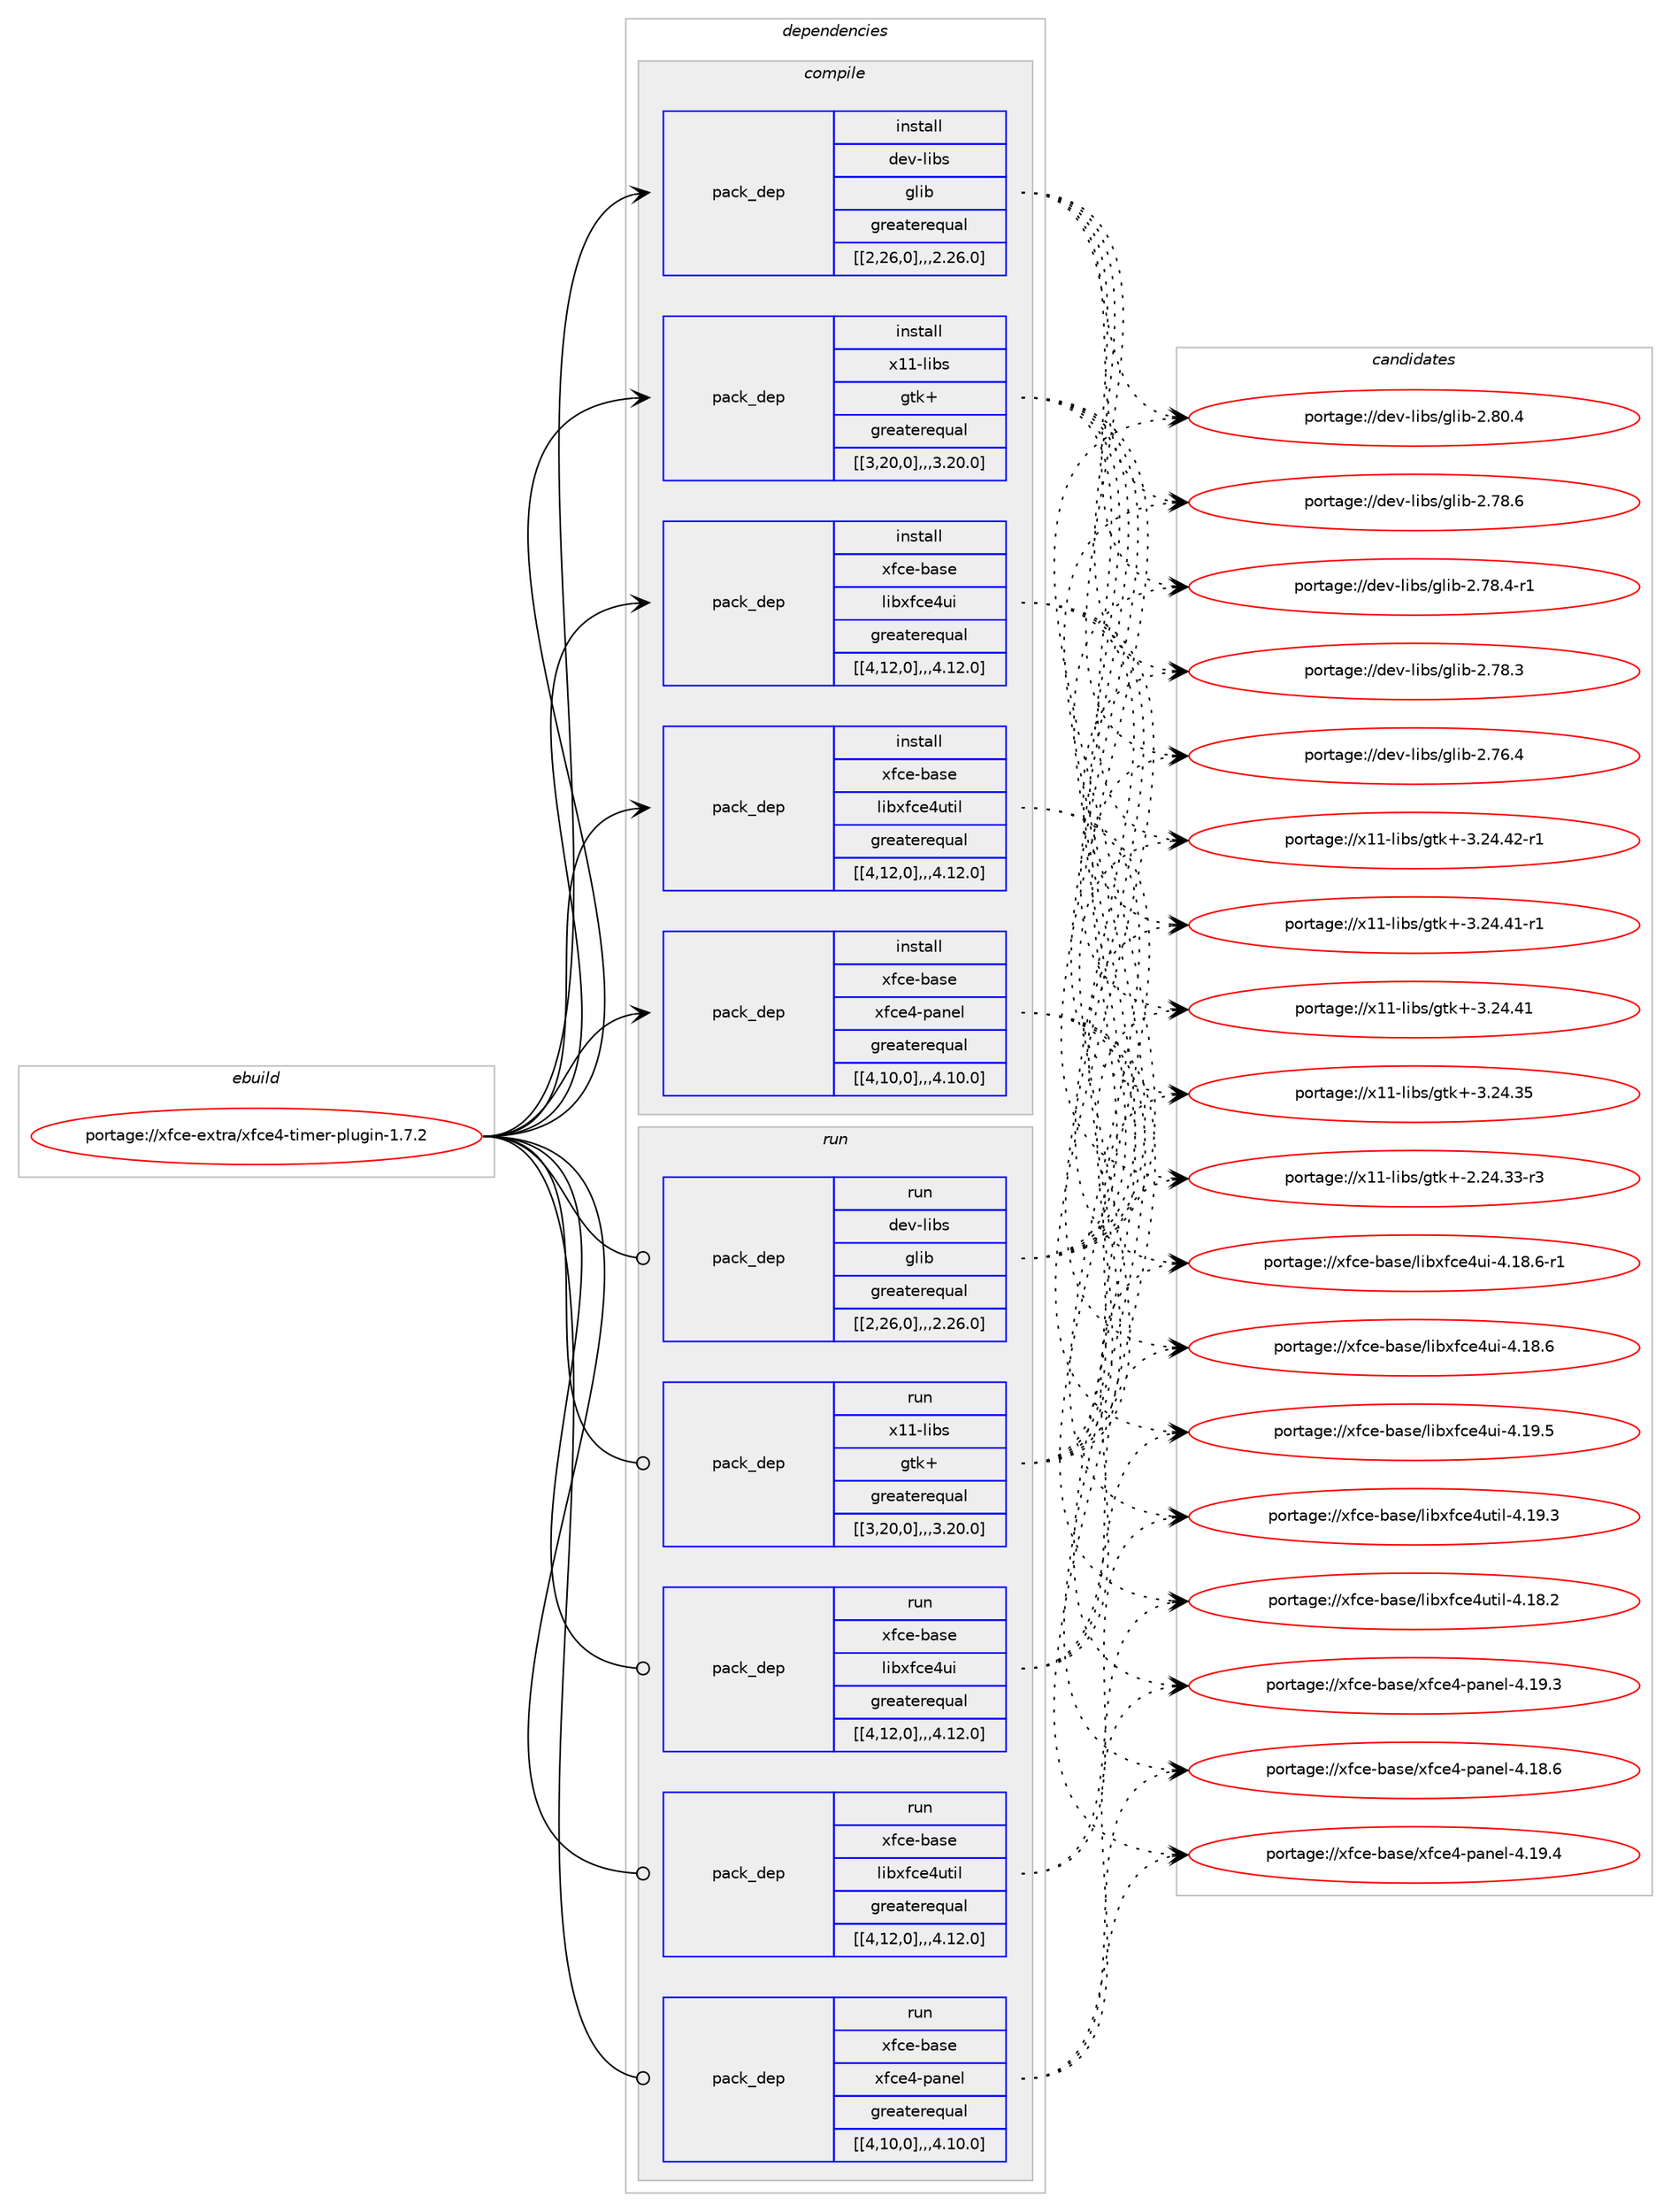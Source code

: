digraph prolog {

# *************
# Graph options
# *************

newrank=true;
concentrate=true;
compound=true;
graph [rankdir=LR,fontname=Helvetica,fontsize=10,ranksep=1.5];#, ranksep=2.5, nodesep=0.2];
edge  [arrowhead=vee];
node  [fontname=Helvetica,fontsize=10];

# **********
# The ebuild
# **********

subgraph cluster_leftcol {
color=gray;
label=<<i>ebuild</i>>;
id [label="portage://xfce-extra/xfce4-timer-plugin-1.7.2", color=red, width=4, href="../xfce-extra/xfce4-timer-plugin-1.7.2.svg"];
}

# ****************
# The dependencies
# ****************

subgraph cluster_midcol {
color=gray;
label=<<i>dependencies</i>>;
subgraph cluster_compile {
fillcolor="#eeeeee";
style=filled;
label=<<i>compile</i>>;
subgraph pack24496 {
dependency37492 [label=<<TABLE BORDER="0" CELLBORDER="1" CELLSPACING="0" CELLPADDING="4" WIDTH="220"><TR><TD ROWSPAN="6" CELLPADDING="30">pack_dep</TD></TR><TR><TD WIDTH="110">install</TD></TR><TR><TD>dev-libs</TD></TR><TR><TD>glib</TD></TR><TR><TD>greaterequal</TD></TR><TR><TD>[[2,26,0],,,2.26.0]</TD></TR></TABLE>>, shape=none, color=blue];
}
id:e -> dependency37492:w [weight=20,style="solid",arrowhead="vee"];
subgraph pack24497 {
dependency37493 [label=<<TABLE BORDER="0" CELLBORDER="1" CELLSPACING="0" CELLPADDING="4" WIDTH="220"><TR><TD ROWSPAN="6" CELLPADDING="30">pack_dep</TD></TR><TR><TD WIDTH="110">install</TD></TR><TR><TD>x11-libs</TD></TR><TR><TD>gtk+</TD></TR><TR><TD>greaterequal</TD></TR><TR><TD>[[3,20,0],,,3.20.0]</TD></TR></TABLE>>, shape=none, color=blue];
}
id:e -> dependency37493:w [weight=20,style="solid",arrowhead="vee"];
subgraph pack24498 {
dependency37494 [label=<<TABLE BORDER="0" CELLBORDER="1" CELLSPACING="0" CELLPADDING="4" WIDTH="220"><TR><TD ROWSPAN="6" CELLPADDING="30">pack_dep</TD></TR><TR><TD WIDTH="110">install</TD></TR><TR><TD>xfce-base</TD></TR><TR><TD>libxfce4ui</TD></TR><TR><TD>greaterequal</TD></TR><TR><TD>[[4,12,0],,,4.12.0]</TD></TR></TABLE>>, shape=none, color=blue];
}
id:e -> dependency37494:w [weight=20,style="solid",arrowhead="vee"];
subgraph pack24499 {
dependency37495 [label=<<TABLE BORDER="0" CELLBORDER="1" CELLSPACING="0" CELLPADDING="4" WIDTH="220"><TR><TD ROWSPAN="6" CELLPADDING="30">pack_dep</TD></TR><TR><TD WIDTH="110">install</TD></TR><TR><TD>xfce-base</TD></TR><TR><TD>libxfce4util</TD></TR><TR><TD>greaterequal</TD></TR><TR><TD>[[4,12,0],,,4.12.0]</TD></TR></TABLE>>, shape=none, color=blue];
}
id:e -> dependency37495:w [weight=20,style="solid",arrowhead="vee"];
subgraph pack24500 {
dependency37496 [label=<<TABLE BORDER="0" CELLBORDER="1" CELLSPACING="0" CELLPADDING="4" WIDTH="220"><TR><TD ROWSPAN="6" CELLPADDING="30">pack_dep</TD></TR><TR><TD WIDTH="110">install</TD></TR><TR><TD>xfce-base</TD></TR><TR><TD>xfce4-panel</TD></TR><TR><TD>greaterequal</TD></TR><TR><TD>[[4,10,0],,,4.10.0]</TD></TR></TABLE>>, shape=none, color=blue];
}
id:e -> dependency37496:w [weight=20,style="solid",arrowhead="vee"];
}
subgraph cluster_compileandrun {
fillcolor="#eeeeee";
style=filled;
label=<<i>compile and run</i>>;
}
subgraph cluster_run {
fillcolor="#eeeeee";
style=filled;
label=<<i>run</i>>;
subgraph pack24501 {
dependency37497 [label=<<TABLE BORDER="0" CELLBORDER="1" CELLSPACING="0" CELLPADDING="4" WIDTH="220"><TR><TD ROWSPAN="6" CELLPADDING="30">pack_dep</TD></TR><TR><TD WIDTH="110">run</TD></TR><TR><TD>dev-libs</TD></TR><TR><TD>glib</TD></TR><TR><TD>greaterequal</TD></TR><TR><TD>[[2,26,0],,,2.26.0]</TD></TR></TABLE>>, shape=none, color=blue];
}
id:e -> dependency37497:w [weight=20,style="solid",arrowhead="odot"];
subgraph pack24502 {
dependency37498 [label=<<TABLE BORDER="0" CELLBORDER="1" CELLSPACING="0" CELLPADDING="4" WIDTH="220"><TR><TD ROWSPAN="6" CELLPADDING="30">pack_dep</TD></TR><TR><TD WIDTH="110">run</TD></TR><TR><TD>x11-libs</TD></TR><TR><TD>gtk+</TD></TR><TR><TD>greaterequal</TD></TR><TR><TD>[[3,20,0],,,3.20.0]</TD></TR></TABLE>>, shape=none, color=blue];
}
id:e -> dependency37498:w [weight=20,style="solid",arrowhead="odot"];
subgraph pack24503 {
dependency37499 [label=<<TABLE BORDER="0" CELLBORDER="1" CELLSPACING="0" CELLPADDING="4" WIDTH="220"><TR><TD ROWSPAN="6" CELLPADDING="30">pack_dep</TD></TR><TR><TD WIDTH="110">run</TD></TR><TR><TD>xfce-base</TD></TR><TR><TD>libxfce4ui</TD></TR><TR><TD>greaterequal</TD></TR><TR><TD>[[4,12,0],,,4.12.0]</TD></TR></TABLE>>, shape=none, color=blue];
}
id:e -> dependency37499:w [weight=20,style="solid",arrowhead="odot"];
subgraph pack24504 {
dependency37500 [label=<<TABLE BORDER="0" CELLBORDER="1" CELLSPACING="0" CELLPADDING="4" WIDTH="220"><TR><TD ROWSPAN="6" CELLPADDING="30">pack_dep</TD></TR><TR><TD WIDTH="110">run</TD></TR><TR><TD>xfce-base</TD></TR><TR><TD>libxfce4util</TD></TR><TR><TD>greaterequal</TD></TR><TR><TD>[[4,12,0],,,4.12.0]</TD></TR></TABLE>>, shape=none, color=blue];
}
id:e -> dependency37500:w [weight=20,style="solid",arrowhead="odot"];
subgraph pack24505 {
dependency37501 [label=<<TABLE BORDER="0" CELLBORDER="1" CELLSPACING="0" CELLPADDING="4" WIDTH="220"><TR><TD ROWSPAN="6" CELLPADDING="30">pack_dep</TD></TR><TR><TD WIDTH="110">run</TD></TR><TR><TD>xfce-base</TD></TR><TR><TD>xfce4-panel</TD></TR><TR><TD>greaterequal</TD></TR><TR><TD>[[4,10,0],,,4.10.0]</TD></TR></TABLE>>, shape=none, color=blue];
}
id:e -> dependency37501:w [weight=20,style="solid",arrowhead="odot"];
}
}

# **************
# The candidates
# **************

subgraph cluster_choices {
rank=same;
color=gray;
label=<<i>candidates</i>>;

subgraph choice24496 {
color=black;
nodesep=1;
choice1001011184510810598115471031081059845504656484652 [label="portage://dev-libs/glib-2.80.4", color=red, width=4,href="../dev-libs/glib-2.80.4.svg"];
choice1001011184510810598115471031081059845504655564654 [label="portage://dev-libs/glib-2.78.6", color=red, width=4,href="../dev-libs/glib-2.78.6.svg"];
choice10010111845108105981154710310810598455046555646524511449 [label="portage://dev-libs/glib-2.78.4-r1", color=red, width=4,href="../dev-libs/glib-2.78.4-r1.svg"];
choice1001011184510810598115471031081059845504655564651 [label="portage://dev-libs/glib-2.78.3", color=red, width=4,href="../dev-libs/glib-2.78.3.svg"];
choice1001011184510810598115471031081059845504655544652 [label="portage://dev-libs/glib-2.76.4", color=red, width=4,href="../dev-libs/glib-2.76.4.svg"];
dependency37492:e -> choice1001011184510810598115471031081059845504656484652:w [style=dotted,weight="100"];
dependency37492:e -> choice1001011184510810598115471031081059845504655564654:w [style=dotted,weight="100"];
dependency37492:e -> choice10010111845108105981154710310810598455046555646524511449:w [style=dotted,weight="100"];
dependency37492:e -> choice1001011184510810598115471031081059845504655564651:w [style=dotted,weight="100"];
dependency37492:e -> choice1001011184510810598115471031081059845504655544652:w [style=dotted,weight="100"];
}
subgraph choice24497 {
color=black;
nodesep=1;
choice12049494510810598115471031161074345514650524652504511449 [label="portage://x11-libs/gtk+-3.24.42-r1", color=red, width=4,href="../x11-libs/gtk+-3.24.42-r1.svg"];
choice12049494510810598115471031161074345514650524652494511449 [label="portage://x11-libs/gtk+-3.24.41-r1", color=red, width=4,href="../x11-libs/gtk+-3.24.41-r1.svg"];
choice1204949451081059811547103116107434551465052465249 [label="portage://x11-libs/gtk+-3.24.41", color=red, width=4,href="../x11-libs/gtk+-3.24.41.svg"];
choice1204949451081059811547103116107434551465052465153 [label="portage://x11-libs/gtk+-3.24.35", color=red, width=4,href="../x11-libs/gtk+-3.24.35.svg"];
choice12049494510810598115471031161074345504650524651514511451 [label="portage://x11-libs/gtk+-2.24.33-r3", color=red, width=4,href="../x11-libs/gtk+-2.24.33-r3.svg"];
dependency37493:e -> choice12049494510810598115471031161074345514650524652504511449:w [style=dotted,weight="100"];
dependency37493:e -> choice12049494510810598115471031161074345514650524652494511449:w [style=dotted,weight="100"];
dependency37493:e -> choice1204949451081059811547103116107434551465052465249:w [style=dotted,weight="100"];
dependency37493:e -> choice1204949451081059811547103116107434551465052465153:w [style=dotted,weight="100"];
dependency37493:e -> choice12049494510810598115471031161074345504650524651514511451:w [style=dotted,weight="100"];
}
subgraph choice24498 {
color=black;
nodesep=1;
choice120102991014598971151014710810598120102991015211710545524649574653 [label="portage://xfce-base/libxfce4ui-4.19.5", color=red, width=4,href="../xfce-base/libxfce4ui-4.19.5.svg"];
choice1201029910145989711510147108105981201029910152117105455246495646544511449 [label="portage://xfce-base/libxfce4ui-4.18.6-r1", color=red, width=4,href="../xfce-base/libxfce4ui-4.18.6-r1.svg"];
choice120102991014598971151014710810598120102991015211710545524649564654 [label="portage://xfce-base/libxfce4ui-4.18.6", color=red, width=4,href="../xfce-base/libxfce4ui-4.18.6.svg"];
dependency37494:e -> choice120102991014598971151014710810598120102991015211710545524649574653:w [style=dotted,weight="100"];
dependency37494:e -> choice1201029910145989711510147108105981201029910152117105455246495646544511449:w [style=dotted,weight="100"];
dependency37494:e -> choice120102991014598971151014710810598120102991015211710545524649564654:w [style=dotted,weight="100"];
}
subgraph choice24499 {
color=black;
nodesep=1;
choice120102991014598971151014710810598120102991015211711610510845524649574651 [label="portage://xfce-base/libxfce4util-4.19.3", color=red, width=4,href="../xfce-base/libxfce4util-4.19.3.svg"];
choice120102991014598971151014710810598120102991015211711610510845524649564650 [label="portage://xfce-base/libxfce4util-4.18.2", color=red, width=4,href="../xfce-base/libxfce4util-4.18.2.svg"];
dependency37495:e -> choice120102991014598971151014710810598120102991015211711610510845524649574651:w [style=dotted,weight="100"];
dependency37495:e -> choice120102991014598971151014710810598120102991015211711610510845524649564650:w [style=dotted,weight="100"];
}
subgraph choice24500 {
color=black;
nodesep=1;
choice12010299101459897115101471201029910152451129711010110845524649574652 [label="portage://xfce-base/xfce4-panel-4.19.4", color=red, width=4,href="../xfce-base/xfce4-panel-4.19.4.svg"];
choice12010299101459897115101471201029910152451129711010110845524649574651 [label="portage://xfce-base/xfce4-panel-4.19.3", color=red, width=4,href="../xfce-base/xfce4-panel-4.19.3.svg"];
choice12010299101459897115101471201029910152451129711010110845524649564654 [label="portage://xfce-base/xfce4-panel-4.18.6", color=red, width=4,href="../xfce-base/xfce4-panel-4.18.6.svg"];
dependency37496:e -> choice12010299101459897115101471201029910152451129711010110845524649574652:w [style=dotted,weight="100"];
dependency37496:e -> choice12010299101459897115101471201029910152451129711010110845524649574651:w [style=dotted,weight="100"];
dependency37496:e -> choice12010299101459897115101471201029910152451129711010110845524649564654:w [style=dotted,weight="100"];
}
subgraph choice24501 {
color=black;
nodesep=1;
choice1001011184510810598115471031081059845504656484652 [label="portage://dev-libs/glib-2.80.4", color=red, width=4,href="../dev-libs/glib-2.80.4.svg"];
choice1001011184510810598115471031081059845504655564654 [label="portage://dev-libs/glib-2.78.6", color=red, width=4,href="../dev-libs/glib-2.78.6.svg"];
choice10010111845108105981154710310810598455046555646524511449 [label="portage://dev-libs/glib-2.78.4-r1", color=red, width=4,href="../dev-libs/glib-2.78.4-r1.svg"];
choice1001011184510810598115471031081059845504655564651 [label="portage://dev-libs/glib-2.78.3", color=red, width=4,href="../dev-libs/glib-2.78.3.svg"];
choice1001011184510810598115471031081059845504655544652 [label="portage://dev-libs/glib-2.76.4", color=red, width=4,href="../dev-libs/glib-2.76.4.svg"];
dependency37497:e -> choice1001011184510810598115471031081059845504656484652:w [style=dotted,weight="100"];
dependency37497:e -> choice1001011184510810598115471031081059845504655564654:w [style=dotted,weight="100"];
dependency37497:e -> choice10010111845108105981154710310810598455046555646524511449:w [style=dotted,weight="100"];
dependency37497:e -> choice1001011184510810598115471031081059845504655564651:w [style=dotted,weight="100"];
dependency37497:e -> choice1001011184510810598115471031081059845504655544652:w [style=dotted,weight="100"];
}
subgraph choice24502 {
color=black;
nodesep=1;
choice12049494510810598115471031161074345514650524652504511449 [label="portage://x11-libs/gtk+-3.24.42-r1", color=red, width=4,href="../x11-libs/gtk+-3.24.42-r1.svg"];
choice12049494510810598115471031161074345514650524652494511449 [label="portage://x11-libs/gtk+-3.24.41-r1", color=red, width=4,href="../x11-libs/gtk+-3.24.41-r1.svg"];
choice1204949451081059811547103116107434551465052465249 [label="portage://x11-libs/gtk+-3.24.41", color=red, width=4,href="../x11-libs/gtk+-3.24.41.svg"];
choice1204949451081059811547103116107434551465052465153 [label="portage://x11-libs/gtk+-3.24.35", color=red, width=4,href="../x11-libs/gtk+-3.24.35.svg"];
choice12049494510810598115471031161074345504650524651514511451 [label="portage://x11-libs/gtk+-2.24.33-r3", color=red, width=4,href="../x11-libs/gtk+-2.24.33-r3.svg"];
dependency37498:e -> choice12049494510810598115471031161074345514650524652504511449:w [style=dotted,weight="100"];
dependency37498:e -> choice12049494510810598115471031161074345514650524652494511449:w [style=dotted,weight="100"];
dependency37498:e -> choice1204949451081059811547103116107434551465052465249:w [style=dotted,weight="100"];
dependency37498:e -> choice1204949451081059811547103116107434551465052465153:w [style=dotted,weight="100"];
dependency37498:e -> choice12049494510810598115471031161074345504650524651514511451:w [style=dotted,weight="100"];
}
subgraph choice24503 {
color=black;
nodesep=1;
choice120102991014598971151014710810598120102991015211710545524649574653 [label="portage://xfce-base/libxfce4ui-4.19.5", color=red, width=4,href="../xfce-base/libxfce4ui-4.19.5.svg"];
choice1201029910145989711510147108105981201029910152117105455246495646544511449 [label="portage://xfce-base/libxfce4ui-4.18.6-r1", color=red, width=4,href="../xfce-base/libxfce4ui-4.18.6-r1.svg"];
choice120102991014598971151014710810598120102991015211710545524649564654 [label="portage://xfce-base/libxfce4ui-4.18.6", color=red, width=4,href="../xfce-base/libxfce4ui-4.18.6.svg"];
dependency37499:e -> choice120102991014598971151014710810598120102991015211710545524649574653:w [style=dotted,weight="100"];
dependency37499:e -> choice1201029910145989711510147108105981201029910152117105455246495646544511449:w [style=dotted,weight="100"];
dependency37499:e -> choice120102991014598971151014710810598120102991015211710545524649564654:w [style=dotted,weight="100"];
}
subgraph choice24504 {
color=black;
nodesep=1;
choice120102991014598971151014710810598120102991015211711610510845524649574651 [label="portage://xfce-base/libxfce4util-4.19.3", color=red, width=4,href="../xfce-base/libxfce4util-4.19.3.svg"];
choice120102991014598971151014710810598120102991015211711610510845524649564650 [label="portage://xfce-base/libxfce4util-4.18.2", color=red, width=4,href="../xfce-base/libxfce4util-4.18.2.svg"];
dependency37500:e -> choice120102991014598971151014710810598120102991015211711610510845524649574651:w [style=dotted,weight="100"];
dependency37500:e -> choice120102991014598971151014710810598120102991015211711610510845524649564650:w [style=dotted,weight="100"];
}
subgraph choice24505 {
color=black;
nodesep=1;
choice12010299101459897115101471201029910152451129711010110845524649574652 [label="portage://xfce-base/xfce4-panel-4.19.4", color=red, width=4,href="../xfce-base/xfce4-panel-4.19.4.svg"];
choice12010299101459897115101471201029910152451129711010110845524649574651 [label="portage://xfce-base/xfce4-panel-4.19.3", color=red, width=4,href="../xfce-base/xfce4-panel-4.19.3.svg"];
choice12010299101459897115101471201029910152451129711010110845524649564654 [label="portage://xfce-base/xfce4-panel-4.18.6", color=red, width=4,href="../xfce-base/xfce4-panel-4.18.6.svg"];
dependency37501:e -> choice12010299101459897115101471201029910152451129711010110845524649574652:w [style=dotted,weight="100"];
dependency37501:e -> choice12010299101459897115101471201029910152451129711010110845524649574651:w [style=dotted,weight="100"];
dependency37501:e -> choice12010299101459897115101471201029910152451129711010110845524649564654:w [style=dotted,weight="100"];
}
}

}
